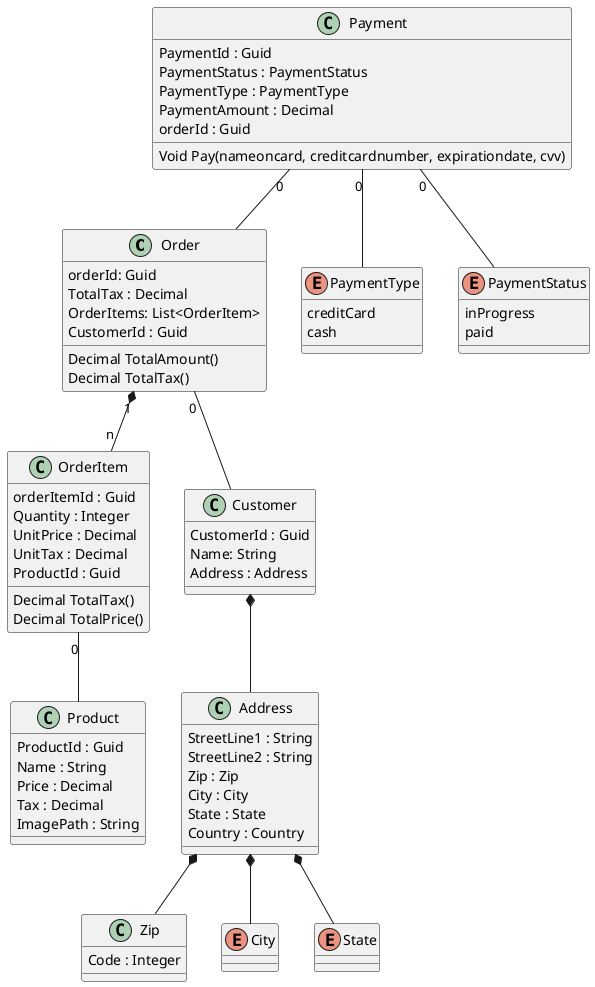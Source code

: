  @startuml "Order taking classes"

class Order {
    orderId: Guid
    TotalTax : Decimal
    OrderItems: List<OrderItem>
    CustomerId : Guid
    Decimal TotalAmount()
    Decimal TotalTax()
}

class OrderItem {
   orderItemId : Guid
   Quantity : Integer
   UnitPrice : Decimal
   UnitTax : Decimal
   Decimal TotalTax()
   Decimal TotalPrice()
   ProductId : Guid
}

class Product {
    ProductId : Guid
    Name : String
    Price : Decimal
    Tax : Decimal
    ImagePath : String
}

class Payment {
    PaymentId : Guid
    PaymentStatus : PaymentStatus
    PaymentType : PaymentType
    PaymentAmount : Decimal
    orderId : Guid
    Void Pay(nameoncard, creditcardnumber, expirationdate, cvv)
}

enum PaymentType {
    creditCard
    cash
}

enum PaymentStatus {
    inProgress
    paid
}

class Customer {
    CustomerId : Guid
    Name: String
    Address : Address
}

class Address {
    StreetLine1 : String
    StreetLine2 : String
    Zip : Zip
    City : City
    State : State
    Country : Country
}

class Zip {
    Code : Integer
}

enum City {
    
}

enum State {
     
}

Order "1" *-- "n" OrderItem
OrderItem "0"-- Product
Payment "0"-- Order
Order "0"-- Customer
Customer *-- Address
Address *-- City
Address *-- Zip
Address *-- State
Payment "0"-- PaymentType
Payment "0"-- PaymentStatus
@enduml